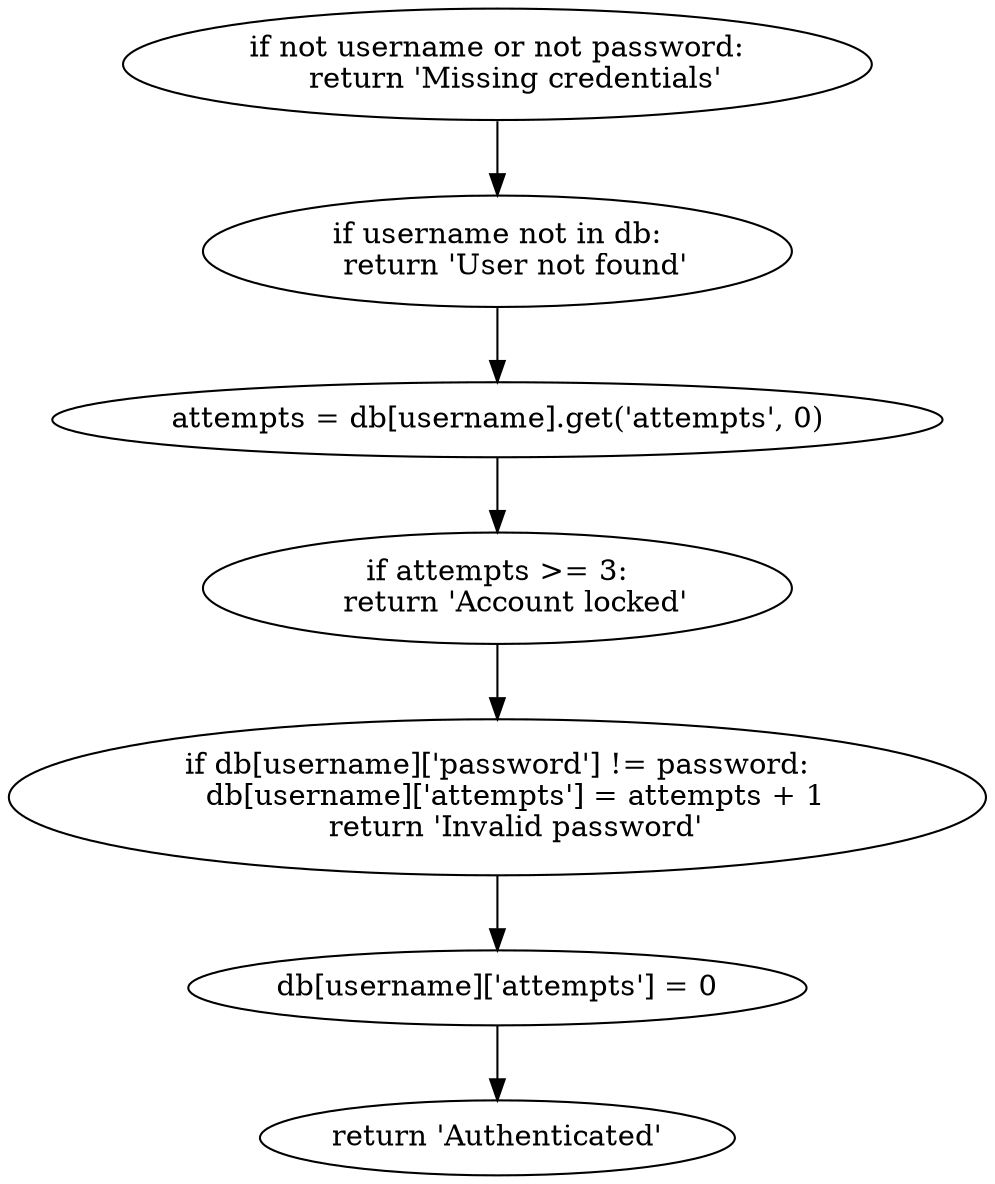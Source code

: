 strict digraph {
n0 [label="if not username or not password:\n    return 'Missing credentials'"];
n1 [label="if username not in db:\n    return 'User not found'"];
n2 [label="attempts = db[username].get('attempts', 0)"];
n3 [label="if attempts >= 3:\n    return 'Account locked'"];
n4 [label="if db[username]['password'] != password:\n    db[username]['attempts'] = attempts + 1\n    return 'Invalid password'"];
n5 [label="db[username]['attempts'] = 0"];
n6 [label="return 'Authenticated'"];
n0 -> n1;
n1 -> n2;
n2 -> n3;
n3 -> n4;
n4 -> n5;
n5 -> n6;
}
